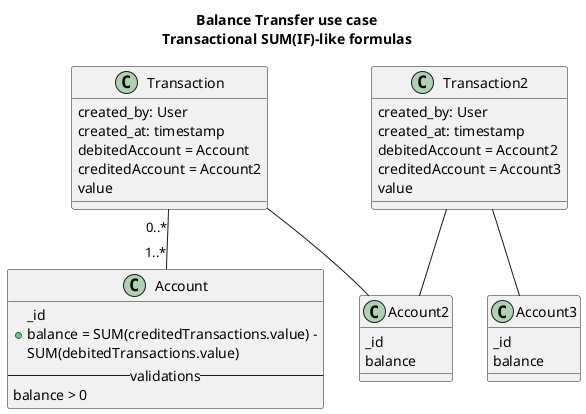 @startuml FormulasMoneyTransfer

title Balance Transfer use case\n\
Transactional SUM(IF)-like formulas

class Account {
    _id
    + balance = SUM(creditedTransactions.value) -
      SUM(debitedTransactions.value)
    --validations--
    balance > 0
}
class Account2 {
    _id
    balance
}
class Account3 {
    _id
    balance
}

class Transaction {
  created_by: User
  created_at: timestamp
  debitedAccount = Account
  creditedAccount = Account2
  value
}
Transaction "0..*" -- "1..*" Account
Transaction -- Account2

class Transaction2 {
  created_by: User
  created_at: timestamp
  debitedAccount = Account2
  creditedAccount = Account3
  value
}
Transaction2 -- Account2
Transaction2 -- Account3

@enduml
